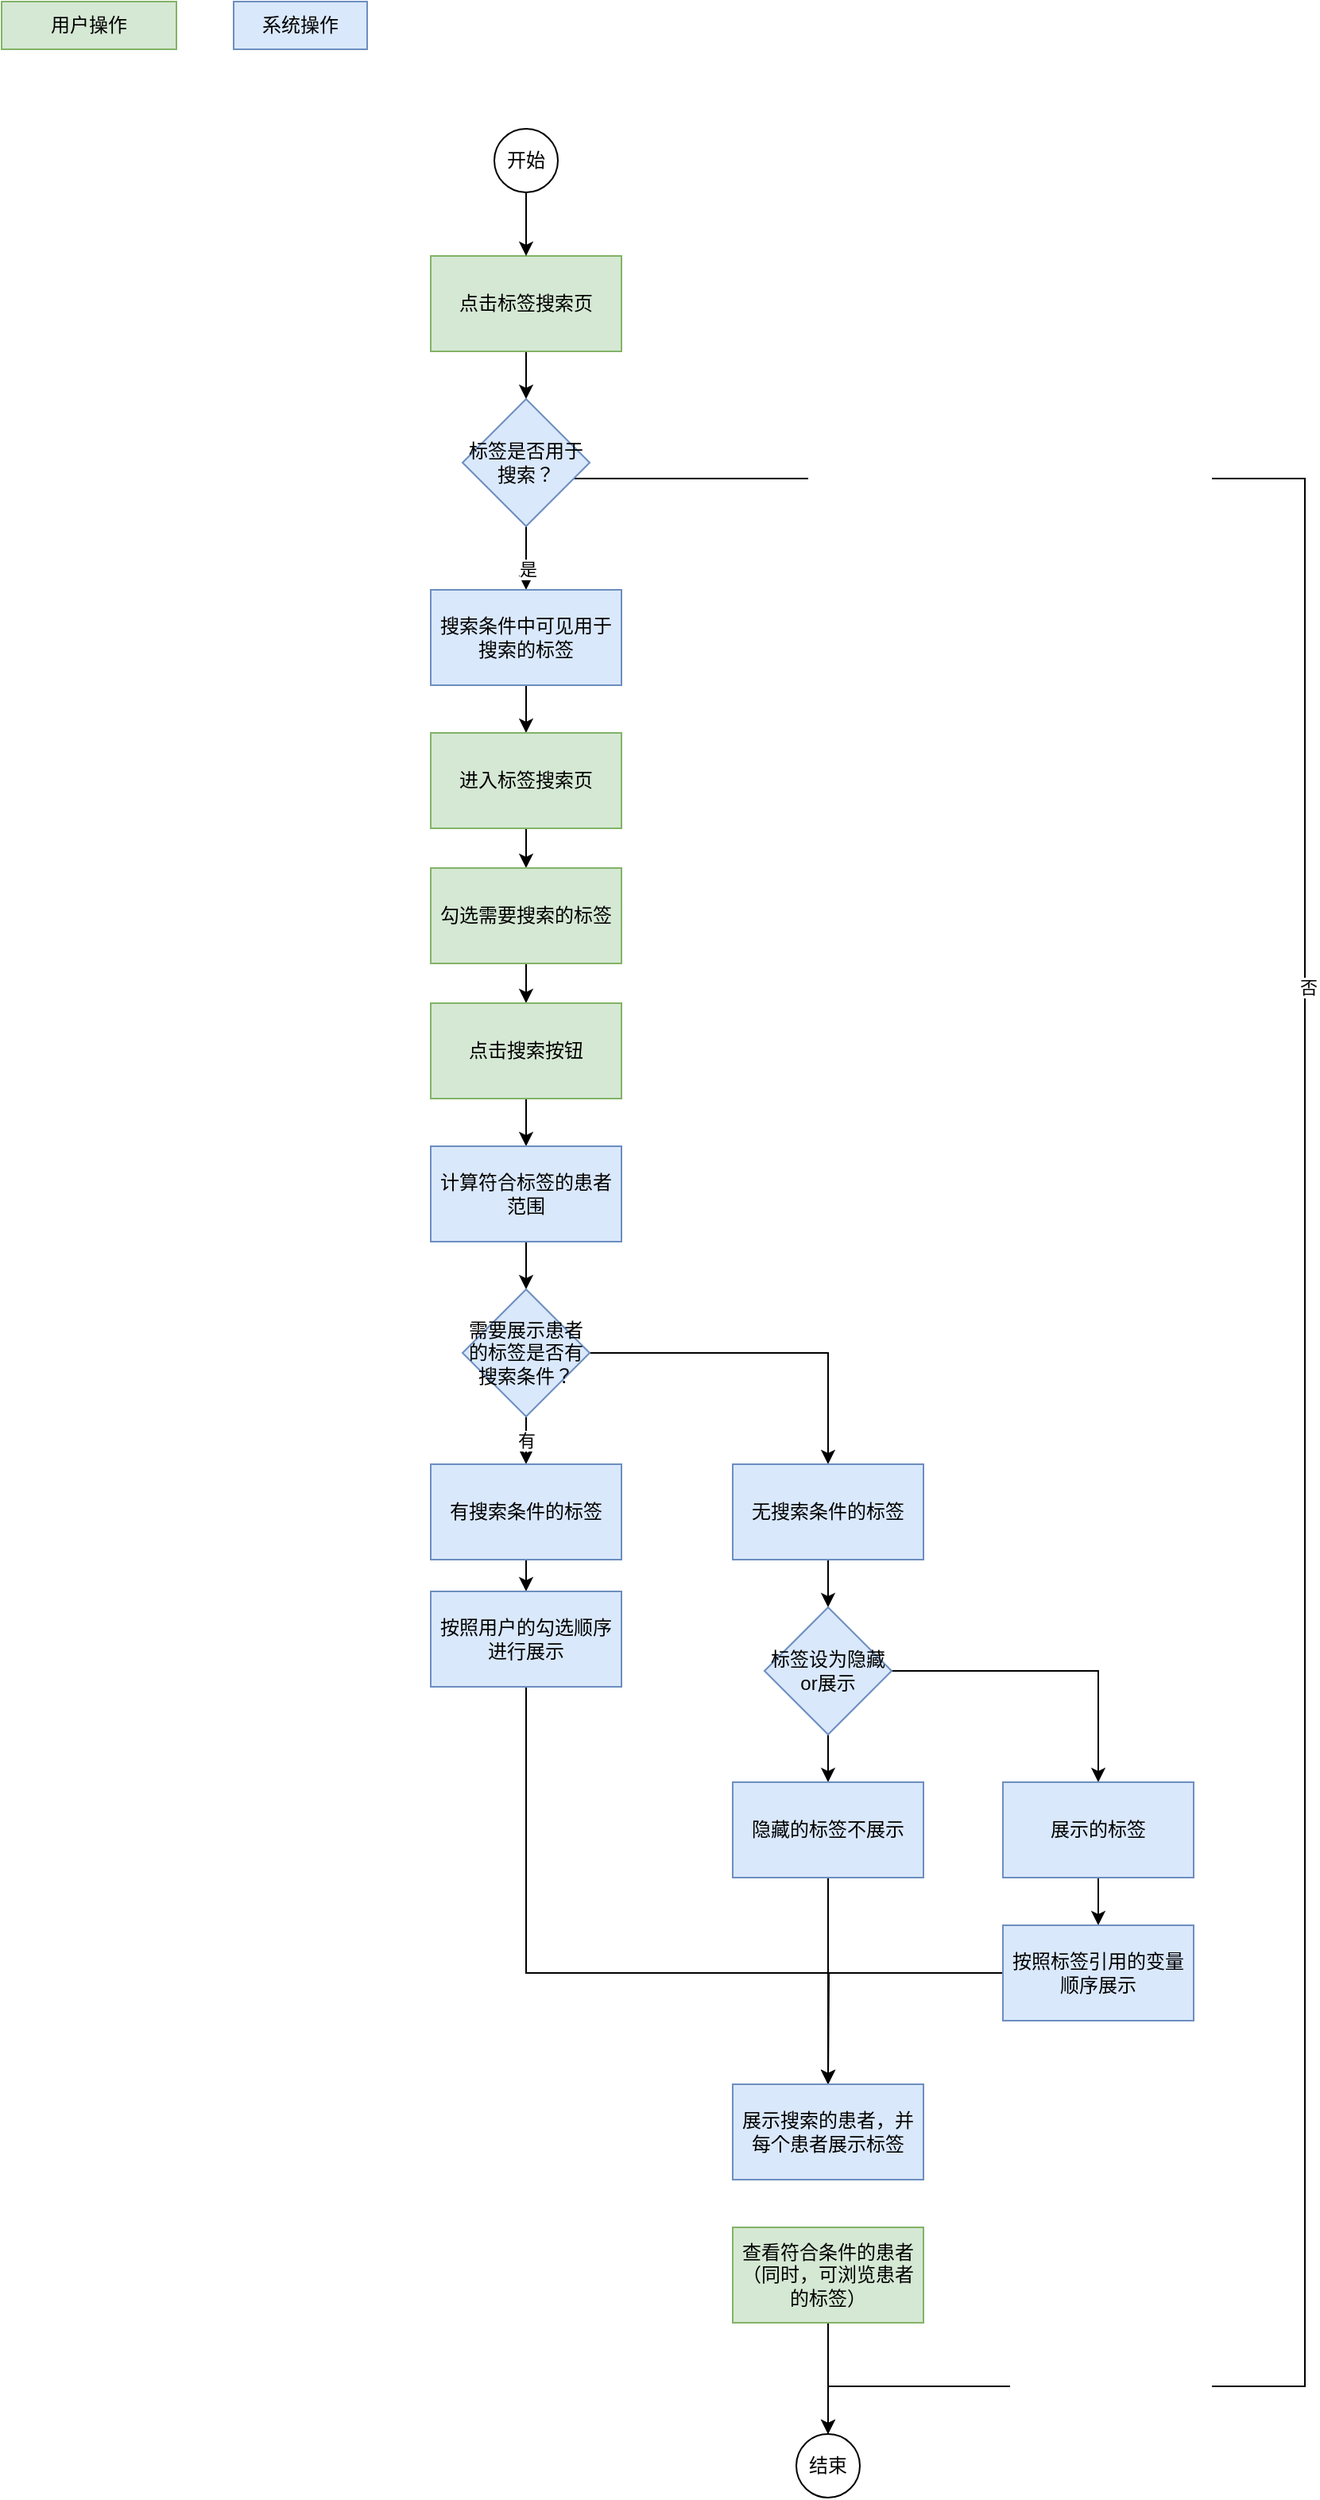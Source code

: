 <mxfile version="14.8.0" type="github">
  <diagram id="2TADyYtRJeXbwywr8u7V" name="第 1 页">
    <mxGraphModel dx="4547" dy="2083" grid="1" gridSize="10" guides="1" tooltips="1" connect="1" arrows="1" fold="1" page="1" pageScale="1" pageWidth="827" pageHeight="1169" math="0" shadow="0">
      <root>
        <mxCell id="0" />
        <mxCell id="1" parent="0" />
        <mxCell id="0NsFDEd5azYHx1vuOnu8-48" style="edgeStyle=orthogonalEdgeStyle;rounded=0;orthogonalLoop=1;jettySize=auto;html=1;" edge="1" parent="1" source="0NsFDEd5azYHx1vuOnu8-5" target="0NsFDEd5azYHx1vuOnu8-6">
          <mxGeometry relative="1" as="geometry" />
        </mxCell>
        <mxCell id="0NsFDEd5azYHx1vuOnu8-5" value="点击标签搜索页" style="rounded=0;whiteSpace=wrap;html=1;fillColor=#d5e8d4;strokeColor=#82b366;" vertex="1" parent="1">
          <mxGeometry x="110" y="200" width="120" height="60" as="geometry" />
        </mxCell>
        <mxCell id="0NsFDEd5azYHx1vuOnu8-11" style="edgeStyle=orthogonalEdgeStyle;rounded=0;orthogonalLoop=1;jettySize=auto;html=1;entryX=0.5;entryY=0;entryDx=0;entryDy=0;" edge="1" parent="1" source="0NsFDEd5azYHx1vuOnu8-6" target="0NsFDEd5azYHx1vuOnu8-45">
          <mxGeometry relative="1" as="geometry">
            <mxPoint x="360" y="1540" as="targetPoint" />
            <Array as="points">
              <mxPoint x="660" y="340" />
              <mxPoint x="660" y="1540" />
              <mxPoint x="360" y="1540" />
            </Array>
          </mxGeometry>
        </mxCell>
        <mxCell id="0NsFDEd5azYHx1vuOnu8-12" value="否" style="edgeLabel;html=1;align=center;verticalAlign=middle;resizable=0;points=[];" vertex="1" connectable="0" parent="0NsFDEd5azYHx1vuOnu8-11">
          <mxGeometry x="-0.216" y="2" relative="1" as="geometry">
            <mxPoint as="offset" />
          </mxGeometry>
        </mxCell>
        <mxCell id="0NsFDEd5azYHx1vuOnu8-13" style="edgeStyle=orthogonalEdgeStyle;rounded=0;orthogonalLoop=1;jettySize=auto;html=1;exitX=0.5;exitY=1;exitDx=0;exitDy=0;" edge="1" parent="1" source="0NsFDEd5azYHx1vuOnu8-6" target="0NsFDEd5azYHx1vuOnu8-9">
          <mxGeometry relative="1" as="geometry" />
        </mxCell>
        <mxCell id="0NsFDEd5azYHx1vuOnu8-49" value="是" style="edgeLabel;html=1;align=center;verticalAlign=middle;resizable=0;points=[];" vertex="1" connectable="0" parent="0NsFDEd5azYHx1vuOnu8-13">
          <mxGeometry x="0.329" y="1" relative="1" as="geometry">
            <mxPoint as="offset" />
          </mxGeometry>
        </mxCell>
        <mxCell id="0NsFDEd5azYHx1vuOnu8-6" value="标签是否用于搜索？" style="rhombus;whiteSpace=wrap;html=1;fillColor=#dae8fc;strokeColor=#6c8ebf;" vertex="1" parent="1">
          <mxGeometry x="130" y="290" width="80" height="80" as="geometry" />
        </mxCell>
        <mxCell id="0NsFDEd5azYHx1vuOnu8-47" style="edgeStyle=orthogonalEdgeStyle;rounded=0;orthogonalLoop=1;jettySize=auto;html=1;exitX=0.5;exitY=1;exitDx=0;exitDy=0;entryX=0.5;entryY=0;entryDx=0;entryDy=0;" edge="1" parent="1" source="0NsFDEd5azYHx1vuOnu8-8" target="0NsFDEd5azYHx1vuOnu8-5">
          <mxGeometry relative="1" as="geometry" />
        </mxCell>
        <mxCell id="0NsFDEd5azYHx1vuOnu8-8" value="开始" style="ellipse;whiteSpace=wrap;html=1;aspect=fixed;" vertex="1" parent="1">
          <mxGeometry x="150" y="120" width="40" height="40" as="geometry" />
        </mxCell>
        <mxCell id="0NsFDEd5azYHx1vuOnu8-14" style="edgeStyle=orthogonalEdgeStyle;rounded=0;orthogonalLoop=1;jettySize=auto;html=1;entryX=0.5;entryY=0;entryDx=0;entryDy=0;" edge="1" parent="1" source="0NsFDEd5azYHx1vuOnu8-9" target="0NsFDEd5azYHx1vuOnu8-10">
          <mxGeometry relative="1" as="geometry" />
        </mxCell>
        <mxCell id="0NsFDEd5azYHx1vuOnu8-9" value="搜索条件中可见用于搜索的标签" style="rounded=0;whiteSpace=wrap;html=1;fillColor=#dae8fc;strokeColor=#6c8ebf;" vertex="1" parent="1">
          <mxGeometry x="110" y="410" width="120" height="60" as="geometry" />
        </mxCell>
        <mxCell id="0NsFDEd5azYHx1vuOnu8-21" style="edgeStyle=orthogonalEdgeStyle;rounded=0;orthogonalLoop=1;jettySize=auto;html=1;exitX=0.5;exitY=1;exitDx=0;exitDy=0;entryX=0.5;entryY=0;entryDx=0;entryDy=0;" edge="1" parent="1" source="0NsFDEd5azYHx1vuOnu8-10" target="0NsFDEd5azYHx1vuOnu8-15">
          <mxGeometry relative="1" as="geometry" />
        </mxCell>
        <mxCell id="0NsFDEd5azYHx1vuOnu8-10" value="进入标签搜索页" style="rounded=0;whiteSpace=wrap;html=1;fillColor=#d5e8d4;strokeColor=#82b366;" vertex="1" parent="1">
          <mxGeometry x="110" y="500" width="120" height="60" as="geometry" />
        </mxCell>
        <mxCell id="0NsFDEd5azYHx1vuOnu8-22" style="edgeStyle=orthogonalEdgeStyle;rounded=0;orthogonalLoop=1;jettySize=auto;html=1;entryX=0.5;entryY=0;entryDx=0;entryDy=0;" edge="1" parent="1" source="0NsFDEd5azYHx1vuOnu8-15" target="0NsFDEd5azYHx1vuOnu8-19">
          <mxGeometry relative="1" as="geometry" />
        </mxCell>
        <mxCell id="0NsFDEd5azYHx1vuOnu8-15" value="勾选需要搜索的标签" style="rounded=0;whiteSpace=wrap;html=1;fillColor=#d5e8d4;strokeColor=#82b366;" vertex="1" parent="1">
          <mxGeometry x="110" y="585" width="120" height="60" as="geometry" />
        </mxCell>
        <mxCell id="0NsFDEd5azYHx1vuOnu8-17" value="用户操作" style="rounded=0;whiteSpace=wrap;html=1;fillColor=#d5e8d4;strokeColor=#82b366;" vertex="1" parent="1">
          <mxGeometry x="-160" y="40" width="110" height="30" as="geometry" />
        </mxCell>
        <mxCell id="0NsFDEd5azYHx1vuOnu8-18" value="系统操作" style="rounded=0;whiteSpace=wrap;html=1;fillColor=#dae8fc;strokeColor=#6c8ebf;" vertex="1" parent="1">
          <mxGeometry x="-14" y="40" width="84" height="30" as="geometry" />
        </mxCell>
        <mxCell id="0NsFDEd5azYHx1vuOnu8-23" style="edgeStyle=orthogonalEdgeStyle;rounded=0;orthogonalLoop=1;jettySize=auto;html=1;entryX=0.5;entryY=0;entryDx=0;entryDy=0;" edge="1" parent="1" source="0NsFDEd5azYHx1vuOnu8-19" target="0NsFDEd5azYHx1vuOnu8-20">
          <mxGeometry relative="1" as="geometry" />
        </mxCell>
        <mxCell id="0NsFDEd5azYHx1vuOnu8-19" value="点击搜索按钮" style="rounded=0;whiteSpace=wrap;html=1;fillColor=#d5e8d4;strokeColor=#82b366;" vertex="1" parent="1">
          <mxGeometry x="110" y="670" width="120" height="60" as="geometry" />
        </mxCell>
        <mxCell id="0NsFDEd5azYHx1vuOnu8-33" style="edgeStyle=orthogonalEdgeStyle;rounded=0;orthogonalLoop=1;jettySize=auto;html=1;exitX=0.5;exitY=1;exitDx=0;exitDy=0;entryX=0.5;entryY=0;entryDx=0;entryDy=0;" edge="1" parent="1" source="0NsFDEd5azYHx1vuOnu8-20" target="0NsFDEd5azYHx1vuOnu8-24">
          <mxGeometry relative="1" as="geometry" />
        </mxCell>
        <mxCell id="0NsFDEd5azYHx1vuOnu8-20" value="计算符合标签的患者范围" style="rounded=0;whiteSpace=wrap;html=1;fillColor=#dae8fc;strokeColor=#6c8ebf;" vertex="1" parent="1">
          <mxGeometry x="110" y="760" width="120" height="60" as="geometry" />
        </mxCell>
        <mxCell id="0NsFDEd5azYHx1vuOnu8-26" value="有" style="edgeStyle=orthogonalEdgeStyle;rounded=0;orthogonalLoop=1;jettySize=auto;html=1;exitX=0.5;exitY=1;exitDx=0;exitDy=0;entryX=0.5;entryY=0;entryDx=0;entryDy=0;" edge="1" parent="1" source="0NsFDEd5azYHx1vuOnu8-24" target="0NsFDEd5azYHx1vuOnu8-25">
          <mxGeometry relative="1" as="geometry" />
        </mxCell>
        <mxCell id="0NsFDEd5azYHx1vuOnu8-35" style="edgeStyle=orthogonalEdgeStyle;rounded=0;orthogonalLoop=1;jettySize=auto;html=1;entryX=0.5;entryY=0;entryDx=0;entryDy=0;" edge="1" parent="1" source="0NsFDEd5azYHx1vuOnu8-24" target="0NsFDEd5azYHx1vuOnu8-27">
          <mxGeometry relative="1" as="geometry" />
        </mxCell>
        <mxCell id="0NsFDEd5azYHx1vuOnu8-24" value="需要展示患者的标签是否有搜索条件？" style="rhombus;whiteSpace=wrap;html=1;fillColor=#dae8fc;strokeColor=#6c8ebf;" vertex="1" parent="1">
          <mxGeometry x="130" y="850" width="80" height="80" as="geometry" />
        </mxCell>
        <mxCell id="0NsFDEd5azYHx1vuOnu8-34" style="edgeStyle=orthogonalEdgeStyle;rounded=0;orthogonalLoop=1;jettySize=auto;html=1;exitX=0.5;exitY=1;exitDx=0;exitDy=0;entryX=0.5;entryY=0;entryDx=0;entryDy=0;" edge="1" parent="1" source="0NsFDEd5azYHx1vuOnu8-25" target="0NsFDEd5azYHx1vuOnu8-28">
          <mxGeometry relative="1" as="geometry" />
        </mxCell>
        <mxCell id="0NsFDEd5azYHx1vuOnu8-25" value="有搜索条件的标签" style="rounded=0;whiteSpace=wrap;html=1;fillColor=#dae8fc;strokeColor=#6c8ebf;" vertex="1" parent="1">
          <mxGeometry x="110" y="960" width="120" height="60" as="geometry" />
        </mxCell>
        <mxCell id="0NsFDEd5azYHx1vuOnu8-36" style="edgeStyle=orthogonalEdgeStyle;rounded=0;orthogonalLoop=1;jettySize=auto;html=1;entryX=0.5;entryY=0;entryDx=0;entryDy=0;" edge="1" parent="1" source="0NsFDEd5azYHx1vuOnu8-27" target="0NsFDEd5azYHx1vuOnu8-29">
          <mxGeometry relative="1" as="geometry" />
        </mxCell>
        <mxCell id="0NsFDEd5azYHx1vuOnu8-27" value="无搜索条件的标签" style="rounded=0;whiteSpace=wrap;html=1;fillColor=#dae8fc;strokeColor=#6c8ebf;" vertex="1" parent="1">
          <mxGeometry x="300" y="960" width="120" height="60" as="geometry" />
        </mxCell>
        <mxCell id="0NsFDEd5azYHx1vuOnu8-43" style="edgeStyle=orthogonalEdgeStyle;rounded=0;orthogonalLoop=1;jettySize=auto;html=1;exitX=0.5;exitY=1;exitDx=0;exitDy=0;" edge="1" parent="1" source="0NsFDEd5azYHx1vuOnu8-28" target="0NsFDEd5azYHx1vuOnu8-40">
          <mxGeometry relative="1" as="geometry">
            <Array as="points">
              <mxPoint x="170" y="1280" />
              <mxPoint x="360" y="1280" />
            </Array>
          </mxGeometry>
        </mxCell>
        <mxCell id="0NsFDEd5azYHx1vuOnu8-28" value="按照用户的勾选顺序进行展示" style="rounded=0;whiteSpace=wrap;html=1;fillColor=#dae8fc;strokeColor=#6c8ebf;" vertex="1" parent="1">
          <mxGeometry x="110" y="1040" width="120" height="60" as="geometry" />
        </mxCell>
        <mxCell id="0NsFDEd5azYHx1vuOnu8-37" style="edgeStyle=orthogonalEdgeStyle;rounded=0;orthogonalLoop=1;jettySize=auto;html=1;entryX=0.5;entryY=0;entryDx=0;entryDy=0;" edge="1" parent="1" source="0NsFDEd5azYHx1vuOnu8-29" target="0NsFDEd5azYHx1vuOnu8-30">
          <mxGeometry relative="1" as="geometry" />
        </mxCell>
        <mxCell id="0NsFDEd5azYHx1vuOnu8-38" style="edgeStyle=orthogonalEdgeStyle;rounded=0;orthogonalLoop=1;jettySize=auto;html=1;entryX=0.5;entryY=0;entryDx=0;entryDy=0;" edge="1" parent="1" source="0NsFDEd5azYHx1vuOnu8-29" target="0NsFDEd5azYHx1vuOnu8-31">
          <mxGeometry relative="1" as="geometry" />
        </mxCell>
        <mxCell id="0NsFDEd5azYHx1vuOnu8-29" value="标签设为隐藏or展示" style="rhombus;whiteSpace=wrap;html=1;fillColor=#dae8fc;strokeColor=#6c8ebf;" vertex="1" parent="1">
          <mxGeometry x="320" y="1050" width="80" height="80" as="geometry" />
        </mxCell>
        <mxCell id="0NsFDEd5azYHx1vuOnu8-41" style="edgeStyle=orthogonalEdgeStyle;rounded=0;orthogonalLoop=1;jettySize=auto;html=1;" edge="1" parent="1" source="0NsFDEd5azYHx1vuOnu8-30" target="0NsFDEd5azYHx1vuOnu8-40">
          <mxGeometry relative="1" as="geometry" />
        </mxCell>
        <mxCell id="0NsFDEd5azYHx1vuOnu8-30" value="隐藏的标签不展示" style="rounded=0;whiteSpace=wrap;html=1;fillColor=#dae8fc;strokeColor=#6c8ebf;" vertex="1" parent="1">
          <mxGeometry x="300" y="1160" width="120" height="60" as="geometry" />
        </mxCell>
        <mxCell id="0NsFDEd5azYHx1vuOnu8-39" style="edgeStyle=orthogonalEdgeStyle;rounded=0;orthogonalLoop=1;jettySize=auto;html=1;entryX=0.5;entryY=0;entryDx=0;entryDy=0;" edge="1" parent="1" source="0NsFDEd5azYHx1vuOnu8-31" target="0NsFDEd5azYHx1vuOnu8-32">
          <mxGeometry relative="1" as="geometry" />
        </mxCell>
        <mxCell id="0NsFDEd5azYHx1vuOnu8-31" value="展示的标签" style="rounded=0;whiteSpace=wrap;html=1;fillColor=#dae8fc;strokeColor=#6c8ebf;" vertex="1" parent="1">
          <mxGeometry x="470" y="1160" width="120" height="60" as="geometry" />
        </mxCell>
        <mxCell id="0NsFDEd5azYHx1vuOnu8-42" style="edgeStyle=orthogonalEdgeStyle;rounded=0;orthogonalLoop=1;jettySize=auto;html=1;" edge="1" parent="1" source="0NsFDEd5azYHx1vuOnu8-32">
          <mxGeometry relative="1" as="geometry">
            <mxPoint x="360" y="1350.0" as="targetPoint" />
          </mxGeometry>
        </mxCell>
        <mxCell id="0NsFDEd5azYHx1vuOnu8-32" value="按照标签引用的变量顺序展示" style="rounded=0;whiteSpace=wrap;html=1;fillColor=#dae8fc;strokeColor=#6c8ebf;" vertex="1" parent="1">
          <mxGeometry x="470" y="1250" width="120" height="60" as="geometry" />
        </mxCell>
        <mxCell id="0NsFDEd5azYHx1vuOnu8-40" value="展示搜索的患者，并每个患者展示标签" style="rounded=0;whiteSpace=wrap;html=1;fillColor=#dae8fc;strokeColor=#6c8ebf;" vertex="1" parent="1">
          <mxGeometry x="300" y="1350" width="120" height="60" as="geometry" />
        </mxCell>
        <mxCell id="0NsFDEd5azYHx1vuOnu8-46" style="edgeStyle=orthogonalEdgeStyle;rounded=0;orthogonalLoop=1;jettySize=auto;html=1;exitX=0.5;exitY=1;exitDx=0;exitDy=0;" edge="1" parent="1" source="0NsFDEd5azYHx1vuOnu8-44">
          <mxGeometry relative="1" as="geometry">
            <mxPoint x="360" y="1570" as="targetPoint" />
          </mxGeometry>
        </mxCell>
        <mxCell id="0NsFDEd5azYHx1vuOnu8-44" value="查看符合条件的患者（同时，可浏览患者的标签）" style="rounded=0;whiteSpace=wrap;html=1;fillColor=#d5e8d4;strokeColor=#82b366;" vertex="1" parent="1">
          <mxGeometry x="300" y="1440" width="120" height="60" as="geometry" />
        </mxCell>
        <mxCell id="0NsFDEd5azYHx1vuOnu8-45" value="结束" style="ellipse;whiteSpace=wrap;html=1;aspect=fixed;" vertex="1" parent="1">
          <mxGeometry x="340" y="1570" width="40" height="40" as="geometry" />
        </mxCell>
      </root>
    </mxGraphModel>
  </diagram>
</mxfile>
